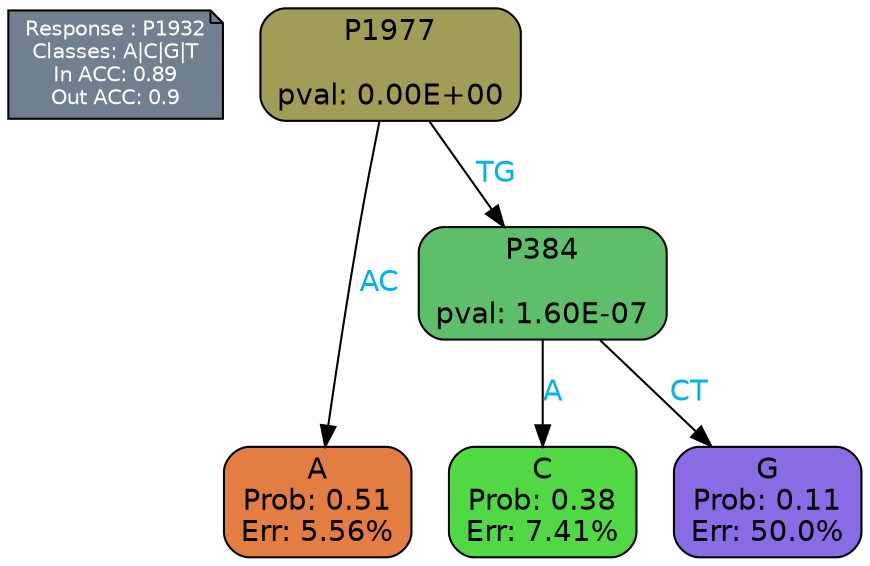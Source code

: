 digraph Tree {
node [shape=box, style="filled, rounded", color="black", fontname=helvetica] ;
graph [ranksep=equally, splines=polylines, bgcolor=transparent, dpi=600] ;
edge [fontname=helvetica] ;
LEGEND [label="Response : P1932
Classes: A|C|G|T
In ACC: 0.89
Out ACC: 0.9
",shape=note,align=left,style=filled,fillcolor="slategray",fontcolor="white",fontsize=10];1 [label="P1977

pval: 0.00E+00", fillcolor="#a29d56"] ;
2 [label="A
Prob: 0.51
Err: 5.56%", fillcolor="#e47d42"] ;
3 [label="P384

pval: 1.60E-07", fillcolor="#5ebf6a"] ;
4 [label="C
Prob: 0.38
Err: 7.41%", fillcolor="#51d845"] ;
5 [label="G
Prob: 0.11
Err: 50.0%", fillcolor="#886be5"] ;
1 -> 2 [label="AC",fontcolor=deepskyblue2] ;
1 -> 3 [label="TG",fontcolor=deepskyblue2] ;
3 -> 4 [label="A",fontcolor=deepskyblue2] ;
3 -> 5 [label="CT",fontcolor=deepskyblue2] ;
{rank = same; 2;4;5;}{rank = same; LEGEND;1;}}